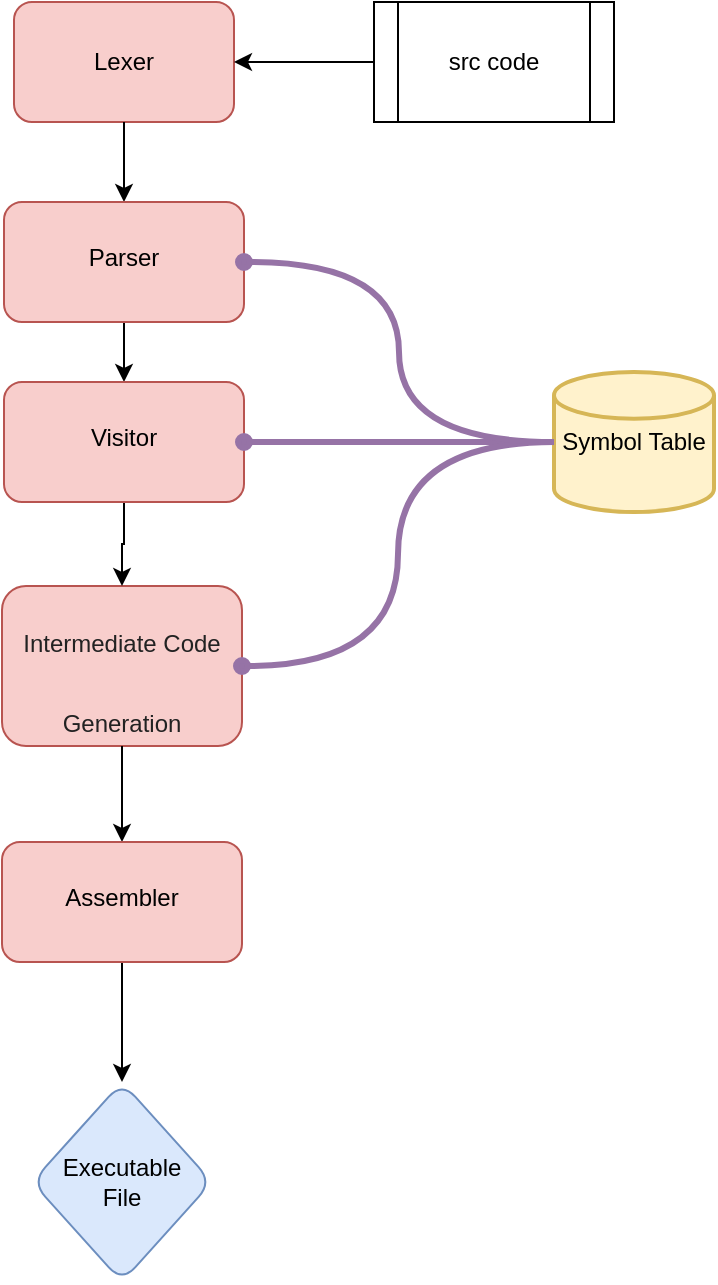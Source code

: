 <mxfile version="15.2.9" type="gitlab">
  <diagram id="CLDdqxJofeT5q_9-AbDG" name="Page-1">
    <mxGraphModel dx="635" dy="782" grid="1" gridSize="10" guides="1" tooltips="1" connect="1" arrows="1" fold="1" page="1" pageScale="1" pageWidth="850" pageHeight="1100" math="0" shadow="0">
      <root>
        <mxCell id="0" />
        <mxCell id="1" parent="0" />
        <mxCell id="rfoDwUJhKaK4PeqP28oV-5" value="Lexer" style="rounded=1;whiteSpace=wrap;html=1;fillColor=#f8cecc;strokeColor=#b85450;" vertex="1" parent="1">
          <mxGeometry x="440" y="20" width="110" height="60" as="geometry" />
        </mxCell>
        <mxCell id="rfoDwUJhKaK4PeqP28oV-8" value="" style="edgeStyle=orthogonalEdgeStyle;curved=1;rounded=0;orthogonalLoop=1;jettySize=auto;html=1;exitX=0.5;exitY=1;exitDx=0;exitDy=0;" edge="1" parent="1" source="rfoDwUJhKaK4PeqP28oV-5" target="rfoDwUJhKaK4PeqP28oV-11">
          <mxGeometry relative="1" as="geometry">
            <mxPoint x="330" y="110" as="sourcePoint" />
          </mxGeometry>
        </mxCell>
        <mxCell id="rfoDwUJhKaK4PeqP28oV-10" value="" style="edgeStyle=orthogonalEdgeStyle;curved=1;rounded=0;orthogonalLoop=1;jettySize=auto;html=1;entryX=0.5;entryY=0;entryDx=0;entryDy=0;" edge="1" parent="1" source="rfoDwUJhKaK4PeqP28oV-11" target="rfoDwUJhKaK4PeqP28oV-15">
          <mxGeometry relative="1" as="geometry">
            <mxPoint x="670" y="240" as="targetPoint" />
          </mxGeometry>
        </mxCell>
        <mxCell id="rfoDwUJhKaK4PeqP28oV-11" value="&lt;br&gt;Parser" style="whiteSpace=wrap;html=1;verticalAlign=top;strokeColor=#b85450;fillColor=#f8cecc;rounded=1;glass=0;shadow=0;sketch=0;" vertex="1" parent="1">
          <mxGeometry x="435" y="120" width="120" height="60" as="geometry" />
        </mxCell>
        <mxCell id="rfoDwUJhKaK4PeqP28oV-19" value="&lt;h2 style=&quot;box-sizing: inherit ; padding: 0px ; margin: 0px 0px 0.5em ; line-height: 40px ; color: rgb(34 , 34 , 34)&quot;&gt;&lt;span style=&quot;font-size: 12px ; font-weight: normal ; line-height: 123%&quot;&gt;Intermediate Code Generation&lt;/span&gt;&lt;br&gt;&lt;/h2&gt;" style="whiteSpace=wrap;html=1;verticalAlign=top;strokeColor=#b85450;fillColor=#f8cecc;rounded=1;glass=0;shadow=0;sketch=0;" vertex="1" parent="1">
          <mxGeometry x="434" y="312" width="120" height="80" as="geometry" />
        </mxCell>
        <mxCell id="rfoDwUJhKaK4PeqP28oV-20" style="edgeStyle=orthogonalEdgeStyle;curved=1;rounded=0;orthogonalLoop=1;jettySize=auto;html=1;exitX=0.5;exitY=1;exitDx=0;exitDy=0;" edge="1" parent="1" source="rfoDwUJhKaK4PeqP28oV-19" target="rfoDwUJhKaK4PeqP28oV-27">
          <mxGeometry relative="1" as="geometry">
            <mxPoint x="300.0" y="410.0" as="sourcePoint" />
          </mxGeometry>
        </mxCell>
        <mxCell id="rfoDwUJhKaK4PeqP28oV-25" value="Symbol Table" style="strokeWidth=2;html=1;shape=mxgraph.flowchart.database;whiteSpace=wrap;rounded=1;shadow=0;glass=0;sketch=0;fillColor=#fff2cc;strokeColor=#d6b656;" vertex="1" parent="1">
          <mxGeometry x="710" y="205" width="80" height="70" as="geometry" />
        </mxCell>
        <mxCell id="rfoDwUJhKaK4PeqP28oV-37" style="edgeStyle=orthogonalEdgeStyle;rounded=0;orthogonalLoop=1;jettySize=auto;html=1;exitX=0.5;exitY=1;exitDx=0;exitDy=0;entryX=0.5;entryY=0;entryDx=0;entryDy=0;" edge="1" parent="1" source="rfoDwUJhKaK4PeqP28oV-27" target="rfoDwUJhKaK4PeqP28oV-28">
          <mxGeometry relative="1" as="geometry" />
        </mxCell>
        <mxCell id="rfoDwUJhKaK4PeqP28oV-27" value="&lt;br&gt;Assembler" style="whiteSpace=wrap;html=1;verticalAlign=top;strokeColor=#b85450;fillColor=#f8cecc;rounded=1;glass=0;shadow=0;sketch=0;" vertex="1" parent="1">
          <mxGeometry x="434" y="440" width="120" height="60" as="geometry" />
        </mxCell>
        <mxCell id="rfoDwUJhKaK4PeqP28oV-28" value="Executable&lt;br&gt;File" style="rhombus;whiteSpace=wrap;html=1;rounded=1;shadow=0;glass=0;sketch=0;fillColor=#dae8fc;strokeColor=#6c8ebf;" vertex="1" parent="1">
          <mxGeometry x="449" y="560" width="90" height="100" as="geometry" />
        </mxCell>
        <mxCell id="rfoDwUJhKaK4PeqP28oV-34" style="edgeStyle=orthogonalEdgeStyle;rounded=0;orthogonalLoop=1;jettySize=auto;html=1;exitX=0.5;exitY=1;exitDx=0;exitDy=0;entryX=0.5;entryY=0;entryDx=0;entryDy=0;" edge="1" parent="1" source="rfoDwUJhKaK4PeqP28oV-15" target="rfoDwUJhKaK4PeqP28oV-19">
          <mxGeometry relative="1" as="geometry" />
        </mxCell>
        <mxCell id="rfoDwUJhKaK4PeqP28oV-15" value="&lt;br&gt;Visitor" style="whiteSpace=wrap;html=1;verticalAlign=top;strokeColor=#b85450;fillColor=#f8cecc;rounded=1;glass=0;shadow=0;sketch=0;" vertex="1" parent="1">
          <mxGeometry x="435" y="210" width="120" height="60" as="geometry" />
        </mxCell>
        <mxCell id="rfoDwUJhKaK4PeqP28oV-31" style="edgeStyle=orthogonalEdgeStyle;rounded=0;orthogonalLoop=1;jettySize=auto;html=1;fillColor=#e1d5e7;strokeColor=#9673a6;curved=1;strokeWidth=3;endArrow=oval;endFill=1;exitX=0;exitY=0.5;exitDx=0;exitDy=0;exitPerimeter=0;entryX=1;entryY=0.5;entryDx=0;entryDy=0;" edge="1" parent="1" source="rfoDwUJhKaK4PeqP28oV-25" target="rfoDwUJhKaK4PeqP28oV-15">
          <mxGeometry relative="1" as="geometry">
            <mxPoint x="750" y="245.0" as="sourcePoint" />
            <mxPoint x="580" y="250" as="targetPoint" />
          </mxGeometry>
        </mxCell>
        <mxCell id="rfoDwUJhKaK4PeqP28oV-32" style="edgeStyle=orthogonalEdgeStyle;rounded=0;orthogonalLoop=1;jettySize=auto;html=1;fillColor=#e1d5e7;strokeColor=#9673a6;curved=1;strokeWidth=3;endArrow=oval;endFill=1;exitX=0;exitY=0.5;exitDx=0;exitDy=0;exitPerimeter=0;entryX=1;entryY=0.5;entryDx=0;entryDy=0;" edge="1" parent="1" source="rfoDwUJhKaK4PeqP28oV-25" target="rfoDwUJhKaK4PeqP28oV-19">
          <mxGeometry relative="1" as="geometry">
            <mxPoint x="770" y="270.0" as="sourcePoint" />
            <mxPoint x="680" y="235.0" as="targetPoint" />
          </mxGeometry>
        </mxCell>
        <mxCell id="rfoDwUJhKaK4PeqP28oV-33" style="edgeStyle=orthogonalEdgeStyle;rounded=0;orthogonalLoop=1;jettySize=auto;html=1;fillColor=#e1d5e7;strokeColor=#9673a6;curved=1;strokeWidth=3;endArrow=oval;endFill=1;entryX=1;entryY=0.5;entryDx=0;entryDy=0;exitX=0;exitY=0.5;exitDx=0;exitDy=0;exitPerimeter=0;" edge="1" parent="1" source="rfoDwUJhKaK4PeqP28oV-25" target="rfoDwUJhKaK4PeqP28oV-11">
          <mxGeometry relative="1" as="geometry">
            <mxPoint x="750" y="190" as="sourcePoint" />
            <mxPoint x="580" y="160" as="targetPoint" />
          </mxGeometry>
        </mxCell>
        <mxCell id="rfoDwUJhKaK4PeqP28oV-40" value="" style="edgeStyle=orthogonalEdgeStyle;rounded=0;orthogonalLoop=1;jettySize=auto;html=1;" edge="1" parent="1" source="rfoDwUJhKaK4PeqP28oV-38" target="rfoDwUJhKaK4PeqP28oV-5">
          <mxGeometry relative="1" as="geometry" />
        </mxCell>
        <mxCell id="rfoDwUJhKaK4PeqP28oV-38" value="src code" style="shape=process;whiteSpace=wrap;html=1;backgroundOutline=1;" vertex="1" parent="1">
          <mxGeometry x="620" y="20" width="120" height="60" as="geometry" />
        </mxCell>
      </root>
    </mxGraphModel>
  </diagram>
</mxfile>
